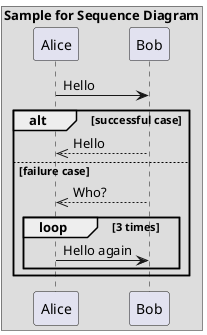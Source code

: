 @startuml

box "Sample for Sequence Diagram"
Alice -> Bob: Hello

alt successful case
  Bob -->> Alice: Hello
else failure case
  Bob -->> Alice: Who?
  loop 3 times
    Alice -> Bob: Hello again
  end
end
end box

@enduml
